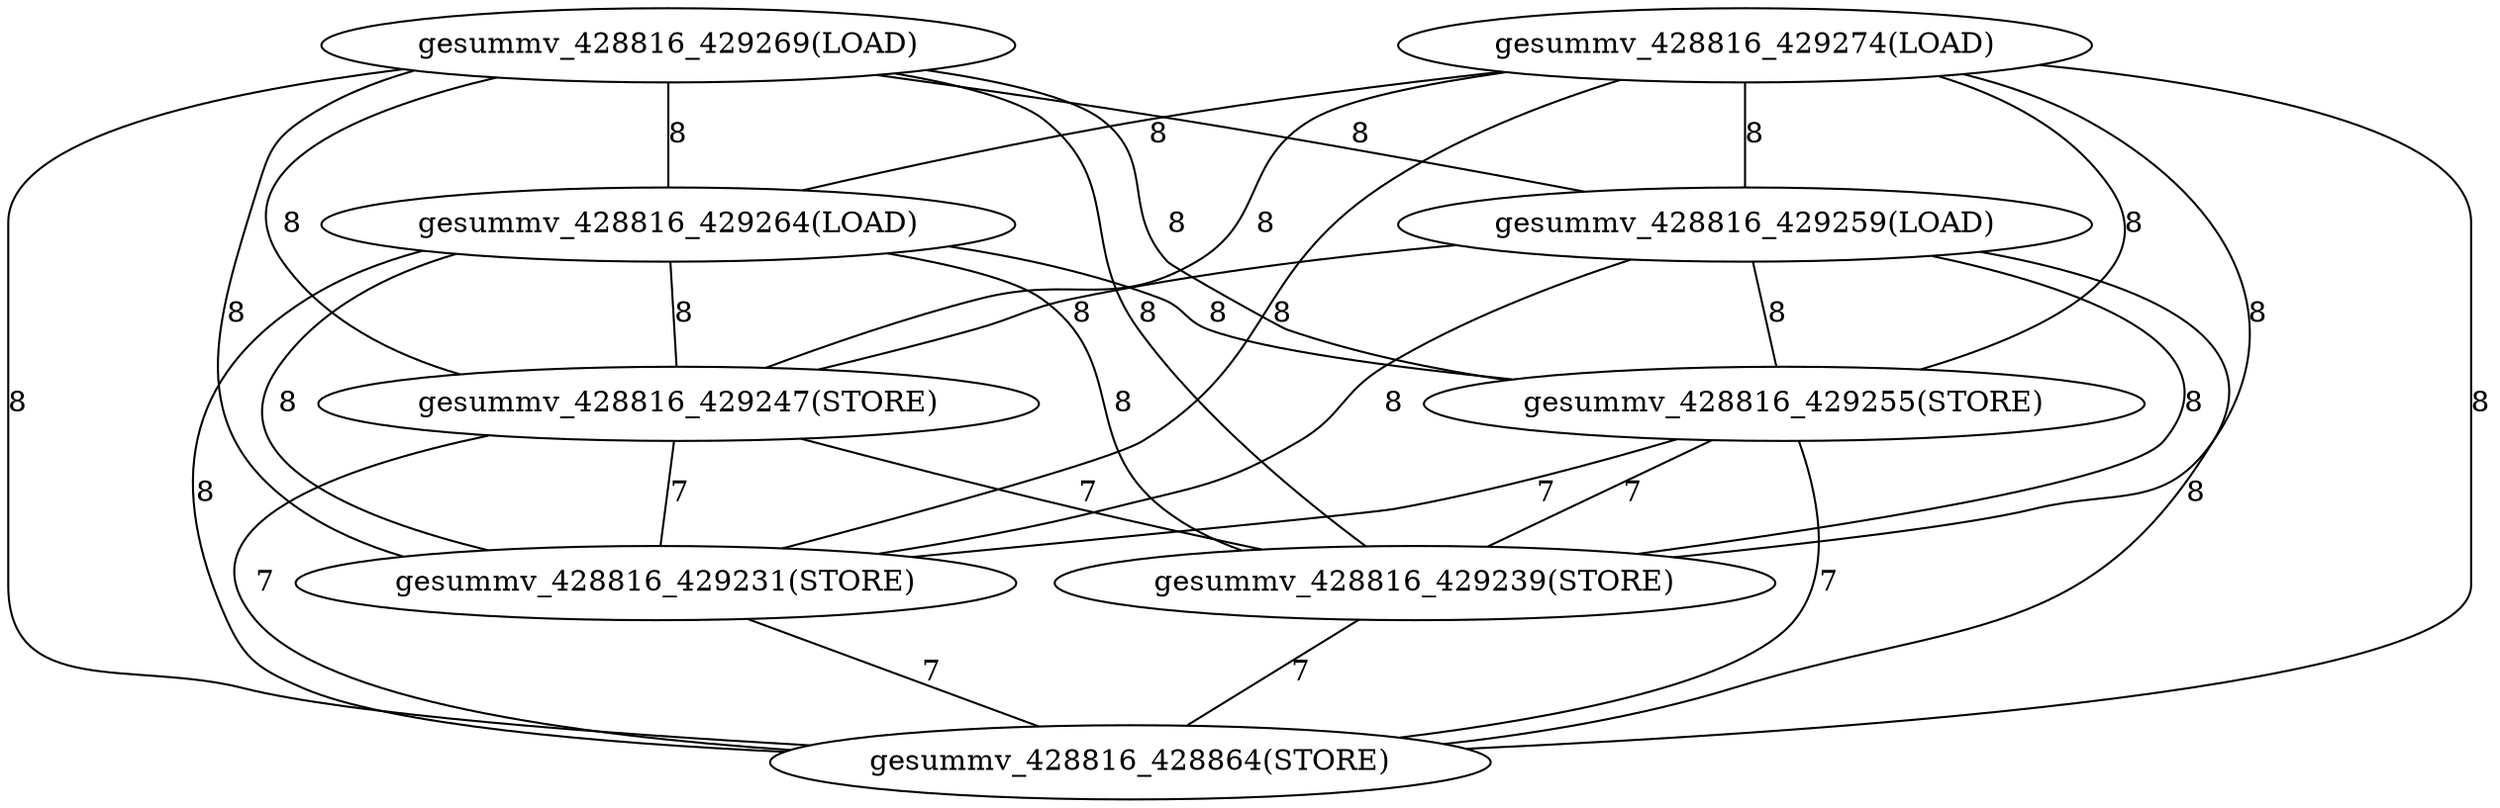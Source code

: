 graph G {
0[label="gesummv_428816_428864(STORE)"];
1[label="gesummv_428816_429231(STORE)"];
2[label="gesummv_428816_429239(STORE)"];
3[label="gesummv_428816_429247(STORE)"];
4[label="gesummv_428816_429255(STORE)"];
5[label="gesummv_428816_429259(LOAD)"];
6[label="gesummv_428816_429264(LOAD)"];
7[label="gesummv_428816_429269(LOAD)"];
8[label="gesummv_428816_429274(LOAD)"];
1--0 [label="7"];
2--0 [label="7"];
3--0 [label="7"];
3--1 [label="7"];
3--2 [label="7"];
4--0 [label="7"];
4--1 [label="7"];
4--2 [label="7"];
5--0 [label="8"];
5--1 [label="8"];
5--2 [label="8"];
5--3 [label="8"];
5--4 [label="8"];
6--0 [label="8"];
6--1 [label="8"];
6--2 [label="8"];
6--3 [label="8"];
6--4 [label="8"];
7--0 [label="8"];
7--1 [label="8"];
7--2 [label="8"];
7--3 [label="8"];
7--4 [label="8"];
7--5 [label="8"];
7--6 [label="8"];
8--0 [label="8"];
8--1 [label="8"];
8--2 [label="8"];
8--3 [label="8"];
8--4 [label="8"];
8--5 [label="8"];
8--6 [label="8"];
}
